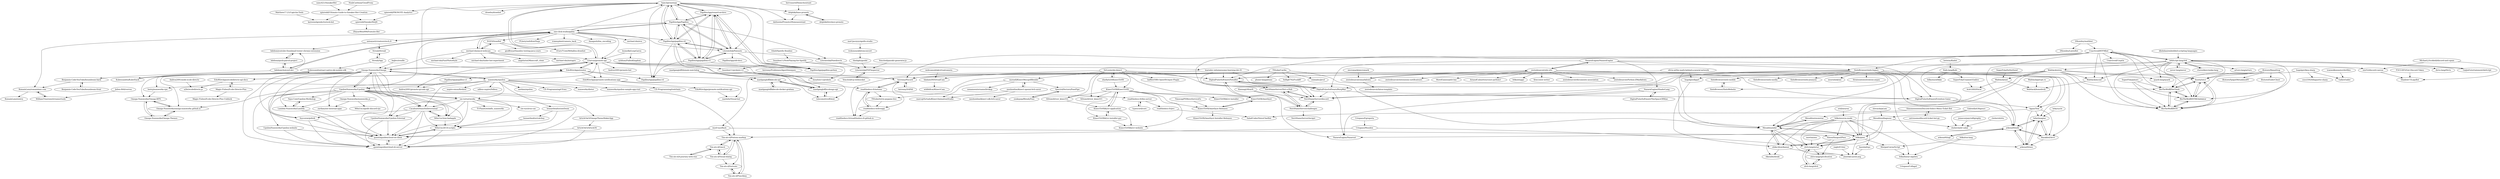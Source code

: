 digraph G {
"samc621/SneakerBot" -> "spieredd/Ultimate-Guide-to-Sneaker-Bot-Creation" ["e"=1]
"numworks/epsilon" -> "Omega-Numworks/Omega"
"numworks/epsilon" -> "UpsilonNumworks/Upsilon"
"numworks/epsilon" -> "CE-Programming/CEmu" ["e"=1]
"numworks/epsilon" -> "numworks/dieter"
"numworks/epsilon" -> "numworks/epsilon-sample-app-rust"
"numworks/epsilon" -> "boricj/numworks-rpn"
"numworks/epsilon" -> "CE-Programming/toolchain" ["e"=1]
"numworks/epsilon" -> "nw-rs/rustworks"
"numworks/epsilon" -> "nspire-emus/firebird" ["e"=1]
"numworks/epsilon" -> "ndless-nspire/Ndless" ["e"=1]
"numworks/epsilon" -> "CacahueteSansSel/leterminal"
"numworks/epsilon" -> "Litarvan/pronote-api"
"numworks/epsilon" -> "zardam/epsilon"
"numworks/epsilon" -> "Omega-Numworks/omega-numworks.github.io"
"numworks/epsilon" -> "lennardwalter/nwDoom"
"GaijinEntertainment/daScript" -> "ArkScript-lang/Ark" ["e"=1]
"zestedesavoir/zds-site" -> "firm1/zest-writer"
"zestedesavoir/zds-site" -> "zestedesavoir/zmarkdown"
"zestedesavoir/zds-site" -> "NazaraEngine/NazaraEngine" ["e"=1]
"zestedesavoir/zds-site" -> "zestedesavoir/documents-association"
"zestedesavoir/zds-site" -> "zestedesavoir/Python-ZMarkdown"
"zestedesavoir/zds-site" -> "zestedesavoir/extensions-notificateurs"
"zestedesavoir/zds-site" -> "MorelGames/pitit-bac"
"zestedesavoir/zds-site" -> "ArnaudCalmettes/cours-python3"
"zestedesavoir/zds-site" -> "DigitalPulseSoftware/Erewhon-Game"
"zestedesavoir/zds-site" -> "felko/sluggo"
"zestedesavoir/zds-site" -> "Apjue/Teal"
"moraell/KinectMocap4Blender" -> "marcojrfurtado/KinectAnimationStudio"
"moraell/KinectMocap4Blender" -> "meshonline/kinect-openni-bvh-saver"
"moraell/KinectMocap4Blender" -> "nonameentername/brokap"
"moraell/KinectMocap4Blender" -> "SpectralVectors/PosePipe"
"micromark/micromark" -> "zestedesavoir/zmarkdown" ["e"=1]
"busybox11/NowPlaying-for-Spotify" -> "busybox11/probote-v2"
"busybox11/NowPlaying-for-Spotify" -> "busybox11/probote"
"busybox11/NowPlaying-for-Spotify" -> "xixi52/discord-canvas"
"Unactived/RTFMbot" -> "Unactived/Cryptix"
"Unactived/RTFMbot" -> "DigitalPulseSoftware/NotaBot"
"Unactived/RTFMbot" -> "4surix/txtcr"
"Unactived/RTFMbot" -> "Wafelack/mconf"
"Unactived/RTFMbot" -> "arkena00/ndb"
"Unactived/RTFMbot" -> "SieloBrowser/sielo-legacy"
"Unactived/RTFMbot" -> "BioTheWolff/NetTools"
"Unactived/RTFMbot" -> "Astremy/Piscord"
"Unactived/RTFMbot" -> "BioTheWolff/RTH"
"Unactived/RTFMbot" -> "NotANameServer/Not-a-Hub"
"Unactived/RTFMbot" -> "ArkScript-lang/Ark"
"Unactived/RTFMbot" -> "BioTheWolff/HTMLValidator"
"learndev-info/awesome-learning-dev-fr" -> "NotANameServer/discord"
"learndev-info/awesome-learning-dev-fr" -> "DigitalPulseSoftware/NotaBot"
"learndev-info/awesome-learning-dev-fr" -> "Mesabloo/nihil"
"learndev-info/awesome-learning-dev-fr" -> "readthedocs-fr/readthedocs-fr.github.io"
"learndev-info/awesome-learning-dev-fr" -> "Astremy/Piscord"
"mat1jaczyyy/apollo-studio" -> "trobonox/abletonconvert" ["e"=1]
"Litarvan/pronote-api" -> "EduWireApps/ynotes"
"Litarvan/pronote-api" -> "bain3/pronotepy"
"Litarvan/pronote-api" -> "busybox11/probote-v2"
"Litarvan/pronote-api" -> "Androz2091/pronote-bot"
"Litarvan/pronote-api" -> "Omega-Numworks/Omega"
"Litarvan/pronote-api" -> "readthedocs-fr/notions"
"Litarvan/pronote-api" -> "Astremy/Piscord"
"Litarvan/pronote-api" -> "learndev-info/awesome-learning-dev-fr"
"Litarvan/pronote-api" -> "EduWireApps/pronote-notifications-app"
"Litarvan/pronote-api" -> "Androz2091/pronote-qrcode-api"
"never-lang/never" -> "ArkScript-lang/Ark" ["e"=1]
"Kafe-lang/Kafe" -> "SuperFola/Unamed-Endive"
"Kafe-lang/Kafe" -> "felko/snowflake"
"ArkScript-lang/Ark" -> "vtereshkov/umka-lang" ["e"=1]
"ArkScript-lang/Ark" -> "never-lang/never" ["e"=1]
"ArkScript-lang/Ark" -> "Wafelack/orion"
"ArkScript-lang/Ark" -> "felko/pion"
"ArkScript-lang/Ark" -> "BioTheWolff/NetTools"
"ArkScript-lang/Ark" -> "BioTheWolff/RTH"
"ArkScript-lang/Ark" -> "BioTheWolff/HTMLValidator"
"ArkScript-lang/Ark" -> "4surix/txtcr"
"ArkScript-lang/Ark" -> "Unactived/RTFMbot"
"ArkScript-lang/Ark" -> "Mesabloo/nihil"
"ArkScript-lang/Ark" -> "GaijinEntertainment/daScript" ["e"=1]
"ArkScript-lang/Ark" -> "Wafelack/mconf"
"ArkScript-lang/Ark" -> "arturo-lang/arturo" ["e"=1]
"ArkScript-lang/Ark" -> "quark-lang/quark"
"ArkScript-lang/Ark" -> "dictu-lang/Dictu" ["e"=1]
"DigitalPulseSoftware/BurgWar" -> "DigitalPulseSoftware/NotaBot"
"DigitalPulseSoftware/BurgWar" -> "NotANameServer/discord"
"DigitalPulseSoftware/BurgWar" -> "NazaraEngine/Nazarust"
"DigitalPulseSoftware/BurgWar" -> "DigitalPulseSoftware/Erewhon-Game"
"sharkyh20/KinectToVR" -> "KinectToVR/KinectToVR" ["e"=1]
"sharkyh20/KinectToVR" -> "SirLynix/obs-kinect" ["e"=1]
"felko/pion" -> "Mesabloo/nihil"
"felko/pion" -> "zilch-lang/nstar"
"felko/pion" -> "shika-blyat/kamai"
"felko/pion" -> "Jomtek/LazenLang"
"felko/pion" -> "MorganCaron/Script"
"DigitalPulseSoftware/Erewhon-Game" -> "arkena00/ndb"
"DigitalPulseSoftware/Erewhon-Game" -> "Apjue/Teal"
"Mesabloo/snowstar" -> "Mesabloo/nihil"
"Mesabloo/nihil" -> "felko/pion"
"Mesabloo/nihil" -> "shika-blyat/kamai"
"Mesabloo/nihil" -> "zilch-lang/nstar"
"Mesabloo/nihil" -> "Mesabloo/snowstar"
"Mesabloo/nihil" -> "Jomtek/LazenLang"
"arkena00/ngl" -> "arkena00/ndb"
"BioTheWolff/NetTools" -> "BioTheWolff/RTH"
"BioTheWolff/NetTools" -> "BioTheWolff/HTMLValidator"
"BioTheWolff/NetTools" -> "4surix/txtcr"
"FOCI-DEV/Get-Discord-Token" -> "Shadowv7/LogsBot"
"DigitalPulseSoftware/NotaBot" -> "NotANameServer/challenges"
"DigitalPulseSoftware/NotaBot" -> "DigitalPulseSoftware/BurgWar"
"DigitalPulseSoftware/NotaBot" -> "NotANameServer/Not-a-Hub"
"DigitalPulseSoftware/NotaBot" -> "NotANameServer/discord"
"boricj/numworks-rpn" -> "Omega-Numworks/Omega-RPN"
"eagle453/mi" -> "Jomtek/LazenLang"
"SieloBrowser/sielo-mobile" -> "SieloBrowser/SieloWebsite"
"SieloBrowser/SieloWebsite" -> "SieloBrowser/sielo-mobile"
"icanwalkonwater/dotfiles" -> "Gallyt/Gallyt"
"Uriopass/Egregoria" -> "Uriopass/Musidex" ["e"=1]
"srid/neuron" -> "felko/neuron-mode" ["e"=1]
"SirLynix/obs-kinect" -> "KinectToVR/KinectToVR"
"SirLynix/obs-kinect" -> "DigitalPulseSoftware/BurgWar"
"SirLynix/obs-kinect" -> "sharkyh20/KinectToVR" ["e"=1]
"SirLynix/obs-kinect" -> "moraell/KinectMocap4Blender"
"SirLynix/obs-kinect" -> "SDraw/driver_kinectV2"
"SirLynix/obs-kinect" -> "baffler/OBS-OpenVR-Input-Plugin" ["e"=1]
"SirLynix/obs-kinect" -> "falahati/NiVirtualCam"
"SirLynix/obs-kinect" -> "SDraw/driver_kinectV1"
"SirLynix/obs-kinect" -> "DigitalPulseSoftware/NotaBot"
"SirLynix/obs-kinect" -> "KinectToVR/Amethyst"
"leomelki/LoupGarou" -> "Litarvan/pronote-api"
"leomelki/LoupGarou" -> "syldium/FallenKingdom"
"webcamoid/akvirtualcamera" -> "falahati/NiVirtualCam" ["e"=1]
"vtereshkov/umka-lang" -> "ArkScript-lang/Ark" ["e"=1]
"bain3/pronotepy" -> "PapillonApp/renard-archive"
"bain3/pronotepy" -> "PapillonApp/papillon-v6"
"bain3/pronotepy" -> "LiterateInk/Pawnote"
"bain3/pronotepy" -> "PapillonApp/papillon-python"
"bain3/pronotepy" -> "Litarvan/pronote-api"
"bain3/pronotepy" -> "PapillonApp/papillon-v5"
"bain3/pronotepy" -> "dathosim/Pronote2Homeassistant"
"bain3/pronotepy" -> "PapillonApp/Papillon"
"bain3/pronotepy" -> "PapillonApp/papillon-v4"
"bain3/pronotepy" -> "delphiki/hass-pronote"
"bain3/pronotepy" -> "drawbu/drawbot"
"bain3/pronotepy" -> "spieredd/PRONOTE-Analytics"
"bain3/pronotepy" -> "EduWireApps/ynotes"
"Mesabloo/diagnose" -> "zilch-lang/nstar"
"Mesabloo/diagnose" -> "chshersh/dr-cabal"
"Mesabloo/diagnose" -> "Mesabloo/nihil"
"Mesabloo/diagnose" -> "felko/pion"
"EduWireApps/ynotes" -> "EduWireApps/pronote-notifications-app"
"EduWireApps/ynotes" -> "PapillonApp/papillon-v3"
"EduWireApps/ynotes" -> "maelgangloff/kdecole-api"
"EduWireApps/ynotes" -> "EduWireApps/ecoledirecte-api-docs"
"EduWireApps/ynotes" -> "Litarvan/pronote-api"
"EduWireApps/ynotes" -> "PapillonApp/papillon-v4"
"NoahCardoza/CloudProxy" -> "spieredd/Ultimate-Guide-to-Sneaker-Bot-Creation" ["e"=1]
"felko/ton-lang" -> "felko/linear-algebra"
"felko/ton-lang" -> "MorganCaron/Script"
"KinectToVR/KinectToVR" -> "KinectToVR/k2vr-application"
"KinectToVR/KinectToVR" -> "KinectToVR/k2vr-installer-gui"
"KinectToVR/KinectToVR" -> "SDraw/driver_kinectV2"
"KinectToVR/KinectToVR" -> "KinectToVR/Amethyst-Releases"
"KinectToVR/KinectToVR" -> "KinectToVR/Amethyst"
"KinectToVR/KinectToVR" -> "KinectToVR/k2vr-installer"
"KinectToVR/KinectToVR" -> "SDraw/driver_kinectV1"
"KinectToVR/KinectToVR" -> "KinectToVR/k2vr-website"
"readthedocs-fr/notions" -> "readthedocs-fr/liveapp"
"readthedocs-fr/notions" -> "readthedocs-fr/readthedocs-fr.github.io"
"readthedocs-fr/notions" -> "Astremy/Piscord"
"readthedocs-fr/notions" -> "TNtube/tetris-pygame-live"
"readthedocs-fr/notions" -> "readthedocs-fr/bin-server"
"felko/neuron-mode" -> "felko/pion"
"felko/neuron-mode" -> "zilch-lang/nstar"
"felko/neuron-mode" -> "Mesabloo/nihil"
"felko/neuron-mode" -> "shika-blyat/kamai"
"felko/neuron-mode" -> "Alkouille/douki"
"felko/neuron-mode" -> "SimonHauguel/Paso"
"felko/neuron-mode" -> "felko/linear-algebra"
"felko/neuron-mode" -> "kaoulad/spc"
"olivia-ai/the-math-behind-a-neural-network" -> "hugolgst/digart"
"olivia-ai/the-math-behind-a-neural-network" -> "Astremy/Piscord"
"olivia-ai/the-math-behind-a-neural-network" -> "Mesabloo/nihil"
"Androz2091/node-ecole-directe" -> "a2br/ecoledirecte.js"
"SDraw/driver_kinectV2" -> "KinectToVR/k2vr-application"
"Omega-Numworks/Omega" -> "UpsilonNumworks/Upsilon"
"Omega-Numworks/Omega" -> "nw-rs/rustworks"
"Omega-Numworks/Omega" -> "numworks/epsilon"
"Omega-Numworks/Omega" -> "CacahueteSansSel/leterminal"
"Omega-Numworks/Omega" -> "Omega-Numworks/omega-numworks.github.io"
"Omega-Numworks/Omega" -> "quentinguidee/cloud-sh-client"
"Omega-Numworks/Omega" -> "boricj/numworks-rpn"
"Omega-Numworks/Omega" -> "zardam/nw-external-apps"
"Omega-Numworks/Omega" -> "quentinguidee/cloud-sh-server"
"Omega-Numworks/Omega" -> "Omega-Numworks/Omega-RPN"
"Omega-Numworks/Omega" -> "Lambda-Numworks/Lambda"
"Omega-Numworks/Omega" -> "M4xi1m3/E16-scripts"
"Omega-Numworks/Omega" -> "Litarvan/pronote-api"
"Omega-Numworks/Omega" -> "M4xi1m3/nw-badapple"
"Omega-Numworks/Omega" -> "Syycorax/gofork"
"Omega-Numworks/omega-numworks.github.io" -> "Omega-Numworks/Omega-RPN"
"Omega-Numworks/omega-numworks.github.io" -> "Omega-Numworks/Omega-Themes"
"Omega-Numworks/Omega-Themes" -> "Omega-Numworks/Omega-RPN"
"Omega-Numworks/Omega-Themes" -> "Omega-Numworks/omega-numworks.github.io"
"4surix/txtcr" -> "BioTheWolff/NetTools"
"4surix/txtcr" -> "BioTheWolff/RTH"
"4surix/txtcr" -> "BioTheWolff/HTMLValidator"
"BioTheWolff/RTH" -> "BioTheWolff/NetTools"
"BioTheWolff/RTH" -> "BioTheWolff/HTMLValidator"
"BioTheWolff/RTH" -> "4surix/txtcr"
"BioTheWolff/HTMLValidator" -> "BioTheWolff/NetTools"
"BioTheWolff/HTMLValidator" -> "BioTheWolff/RTH"
"BioTheWolff/HTMLValidator" -> "4surix/txtcr"
"lennardwalter/nwDoom" -> "lennardwalter/calcboy"
"lennardwalter/nwDoom" -> "M4xi1m3/E16-scripts"
"MorganCaron/Script" -> "felko/linear-algebra"
"felko/linear-algebra" -> "Uriopass/Collagol"
"hrkz/cycle" -> "hrkz/imagine"
"Wafelack/mconf" -> "Wafelack/homebruh"
"Omega-Numworks/numworks.js" -> "zardam/nw-external-apps"
"Omega-Numworks/numworks.js" -> "M4xi1m3/gedit-discord-rpc"
"hugolgst/digart" -> "shika-blyat/kamai"
"xixi52/discord-canvas" -> "Shadowv7/LogsBot"
"busybox11/probote-v2" -> "busybox11/probote"
"EduWireApps/pronote-notifications-app" -> "EduWireApps/pronote-notifications-api"
"EduWireApps/pronote-notifications-app" -> "matdefy/Visual-bot"
"Omega-Numworks/Omega-RPN" -> "Omega-Numworks/Omega-Themes"
"Omega-Numworks/Omega-RPN" -> "Omega-Numworks/omega-numworks.github.io"
"zilch-lang/nstar" -> "zilch-lang/specification"
"zilch-lang/nstar" -> "zilch-lang/zilch"
"shika-blyat/kamai" -> "Mesabloo/nihil"
"shika-blyat/kamai" -> "Jomtek/LazenLang"
"shika-blyat/kamai" -> "Alkouille/douki"
"shika-blyat/kamai" -> "felko/pion"
"Astremy/Piscord" -> "Astremy/SAPAS"
"Astremy/Piscord" -> "readthedocs-fr/notions"
"Astremy/Piscord" -> "readthedocs-fr/liveapp"
"hugolgst/ikea-sharp" -> "coco33920/baguette-sharp"
"hugolgst/ikea-sharp" -> "Gallyt/Gallyt"
"hugolgst/ikea-sharp" -> "hugolgst/digart"
"Iltotore/ManaDrop" -> "BioTheWolff/RTH"
"Iltotore/ManaDrop" -> "BioTheWolff/HTMLValidator"
"Iltotore/ManaDrop" -> "Iltotore/SpigotMetadataAPI"
"Iltotore/ManaDrop" -> "BioTheWolff/NetTools"
"Iltotore/ManaDrop" -> "4surix/txtcr"
"Iltotore/ManaDrop" -> "Iltotore/EnderChest"
"mortim/noc" -> "zilch-lang/nstar"
"KinectToVR/k2vr-installer-gui" -> "KinectToVR/k2vr-application"
"KinectToVR/k2vr-installer-gui" -> "KinectToVR/k2vr-website"
"KinectToVR/k2vr-application" -> "KinectToVR/k2vr-installer-gui"
"KinectToVR/k2vr-application" -> "KinectToVR/k2vr-website"
"KinectToVR/k2vr-application" -> "KinectToVR/KinectToVR"
"Astremy/SAPAS" -> "Astremy/Piscord"
"kaoulad/spc" -> "Jomtek/LazenLang"
"lennardwalter/calcboy" -> "M4xi1m3/E16-scripts"
"TNtube/tetris-pygame-live" -> "readthedocs-fr/liveapp"
"zilch-lang/specification" -> "zilch-lang/zilch"
"readthedocs-fr/liveapp" -> "readthedocs-fr/readthedocs-fr.github.io"
"readthedocs-fr/liveapp" -> "readthedocs-fr/notions"
"TNtube/Cardia" -> "Sellig6792/FuckBF"
"TNtube/Cardia" -> "enimaloc/jircd"
"TNtube/Cardia" -> "Astremy/Piscord"
"TNtube/Cardia" -> "TNtube/tetris-pygame-live"
"TNtube/Cardia" -> "Mesabloo/nihil"
"TNtube/Cardia" -> "plume-lang/plume"
"IV2FI/DrawBot" -> "1Euro7Cent/Mrballou-drawbot"
"IV2FI/DrawBot" -> "geoffreyarthaud/oc-testing-java-cours" ["e"=1]
"IV2FI/DrawBot" -> "michael-dm/ascii-webcam"
"anisayari/createurstech.fr" -> "bdebon/youtube-thumbnail-tester-chrome-extension"
"anisayari/createurstech.fr" -> "Streali/Streali"
"Gabriella439/grace" -> "Mesabloo/diagnose" ["e"=1]
"Gabriella439/grace" -> "chshersh/dr-cabal" ["e"=1]
"tthn0/Spotify-Readme" -> "busybox11/NowPlaying-for-Spotify" ["e"=1]
"Matthew17-21/Captcha-Tools" -> "kareemelgendy/restock-bot"
"nw-rs/rustworks" -> "quentinguidee/cloud-sh-client"
"nw-rs/rustworks" -> "CacahueteSansSel/leterminal"
"nw-rs/rustworks" -> "M4xi1m3/E16-scripts"
"nw-rs/rustworks" -> "quentinguidee/cloud-sh-server"
"nw-rs/rustworks" -> "nw-rs/citrus-cas"
"nw-rs/rustworks" -> "UpsilonNumworks/Upsilon-External"
"nw-rs/rustworks" -> "TI-Planet/webdfu_numworks"
"nw-rs/rustworks" -> "M4xi1m3/nw-badapple"
"readthedocs-fr/pvc" -> "SaladCoder/VoiceChatBot"
"spieredd/PRONOTE-Analytics" -> "spieredd/SneakerBotJS"
"bdebon/quick-parcel-project" -> "bdebon/youtube-thumbnail-tester-chrome-extension"
"bdebon/quick-parcel-project" -> "bdebon/choiceof.dev"
"bdebon/youtube-thumbnail-tester-chrome-extension" -> "bdebon/quick-parcel-project"
"zonkypop/BlendyPose" -> "SpectralVectors/PosePipe"
"michael-dm/ascii-webcam" -> "michael-dm/tinder-bot-experiment"
"michael-dm/ascii-webcam" -> "Litarvan/pronote-api"
"michael-dm/ascii-webcam" -> "angeluriot/Minecraft_clone" ["e"=1]
"michael-dm/ascii-webcam" -> "michael-dm/instapro"
"michael-dm/ascii-webcam" -> "michael-dm/FastPhotoStyle"
"michael-dm/ascii-webcam" -> "IV2FI/DrawBot"
"michael-dm/ascii-webcam" -> "one-click-studio/gabin"
"michael-dm/ascii-webcam" -> "Omega-Numworks/Omega"
"Wafelack/orion" -> "quark-lang/quark"
"Wafelack/orion" -> "Wafelack/nixt"
"Wafelack/orion" -> "Wafelack/mconf"
"Wafelack/orion" -> "NotANameServer/discord"
"Wafelack/orion" -> "felko/pion"
"Wafelack/orion" -> "wyx0-xyz/flush"
"Wafelack/orion" -> "Mesabloo/nihil"
"Wafelack/orion" -> "BioTheWolff/NetTools"
"Wafelack/orion" -> "BioTheWolff/RTH"
"Wafelack/orion" -> "4surix/txtcr"
"Wafelack/orion" -> "DigitalPulseSoftware/NotaBot"
"Tim-ats-d/A-journey-with-rms" -> "Tim-ats-d/Gascii"
"Tim-ats-d/Gascii" -> "Tim-ats-d/Visual-dialog"
"Tim-ats-d/Gascii" -> "Tim-ats-d/A-journey-with-rms"
"Tim-ats-d/Gascii" -> "Tim-ats-d/Postem-markup"
"ArtichOwO/ArtichOS" -> "quentinguidee/cloud-sh-server"
"ArtichOwO/ArtichOS" -> "quentinguidee/cloud-sh-client"
"SuperFola/DoNotSend" -> "Wafelack/nixt"
"Uriopass/Musidex" -> "zilch-lang/nstar"
"Uriopass/Musidex" -> "Tim-ats-d/Postem-markup"
"NotANameServer/discord" -> "NotANameServer/Not-a-Hub"
"NotANameServer/discord" -> "NotANameServer/challenges"
"spieredd/Ultimate-Guide-to-Sneaker-Bot-Creation" -> "kareemelgendy/restock-bot"
"spieredd/Ultimate-Guide-to-Sneaker-Bot-Creation" -> "spieredd/SneakerBotJS"
"NotANameServer/challenges" -> "NotANameServer/Not-a-Hub"
"NotANameServer/challenges" -> "NotANameServer/discord"
"NotANameServer/challenges" -> "DigitalPulseSoftware/NotaBot"
"NotANameServer/challenges" -> "NotANameServer/incipyt"
"Wafelack/nixt" -> "Acid-ZdS/HAcid"
"Wafelack/nixt" -> "Wafelack/homebruh"
"SuperFola/pataro" -> "BioTheWolff/HTMLValidator"
"SuperFola/pataro" -> "BioTheWolff/NetTools"
"SuperFola/pataro" -> "BioTheWolff/RTH"
"Astremy/ProblemesAlgorithmiques" -> "Astremy/Piscord"
"Tim-ats-d/Visual-dialog" -> "Tim-ats-d/Gascii"
"Tim-ats-d/Visual-dialog" -> "Tim-ats-d/Postem-markup"
"Tim-ats-d/Visual-dialog" -> "Tim-ats-d/Suricate"
"Kannagi/AltairX" -> "NazaraEngine/Nazarust"
"Kannagi/AltairX" -> "NotANameServer/discord"
"wyx0-xyz/flush" -> "Tim-ats-d/Postem-markup"
"wyx0-xyz/flush" -> "SimonHauguel/Paso"
"wyx0-xyz/flush" -> "quentinguidee/cloud-sh-server"
"wyx0-xyz/flush" -> "quentinguidee/cloud-sh-client"
"ArtichOwO/OmegaThemeMakerApp" -> "ArtichOwO/ArtichOS"
"M4xi1m3/nw-badapple" -> "CacahueteSansSel/leterminal"
"M4xi1m3/nw-badapple" -> "M4xi1m3/E16-scripts"
"spieredd/SneakerBotJS" -> "ZhiyaoWen999/Footsite-Bot"
"trobonox/abletonconvert" -> "thislight/gsolid"
"maelgangloff/kdecole-api" -> "maelgangloff/kdecole-docker-grafana"
"maelgangloff/kdecole-api" -> "maelgangloff/scolengo-api"
"maelgangloff/kdecole-api" -> "lolocomotive/Klient"
"readthedocs-fr/bin-server" -> "typescord/core"
"readthedocs-fr/bin-server" -> "readthedocs-fr/pvc"
"NotANameServer/Not-a-Hub" -> "NotANameServer/challenges"
"NotANameServer/Not-a-Hub" -> "NotANameServer/discord"
"EduWireApps/pronote-notifications-api" -> "matdefy/Visual-bot"
"CacahueteSansSel/leterminal" -> "M4xi1m3/E16-scripts"
"CacahueteSansSel/leterminal" -> "quentinguidee/cloud-sh-client"
"CacahueteSansSel/leterminal" -> "M4xi1m3/nw-badapple"
"CacahueteSansSel/leterminal" -> "quentinguidee/cloud-sh-server"
"CacahueteSansSel/leterminal" -> "UpsilonNumworks/Upsilon-External"
"CacahueteSansSel/leterminal" -> "Syycorax/gofork"
"UpsilonNumworks/Upsilon-External" -> "quentinguidee/cloud-sh-server"
"UpsilonNumworks/Upsilon-External" -> "quentinguidee/cloud-sh-client"
"Wafelack/getopt.rs" -> "Wafelack/homebruh"
"typescord/core" -> "readthedocs-fr/bin-server"
"zilch-lang/zilch" -> "zilch-lang/specification"
"zilch-lang/zilch" -> "zilch-lang/nstar"
"SimonHauguel/Paso" -> "zilch-lang/specification"
"SimonHauguel/Paso" -> "zilch-lang/nstar"
"Tim-ats-d/Suricate" -> "Tim-ats-d/Punchboy"
"M4xi1m3/E16-scripts" -> "quentinguidee/cloud-sh-client"
"M4xi1m3/E16-scripts" -> "quentinguidee/cloud-sh-server"
"maelgangloff/kdecole-docker-grafana" -> "maelgangloff/kdecole-api"
"herveaurel/HomeAssistant" -> "delphiki/hass-pronote" ["e"=1]
"NazaraEngine/NazaraEngine" -> "DigitalPulseSoftware/BurgWar" ["e"=1]
"NazaraEngine/NazaraEngine" -> "SieloBrowser/sielo-legacy" ["e"=1]
"NazaraEngine/NazaraEngine" -> "NazaraEngine/ShaderLang" ["e"=1]
"NazaraEngine/NazaraEngine" -> "DigitalPulseSoftware/Erewhon-Game" ["e"=1]
"NazaraEngine/NazaraEngine" -> "zestedesavoir/zds-site" ["e"=1]
"bnjbvr/rouille" -> "Omega-Numworks/Omega" ["e"=1]
"chshersh/iris" -> "chshersh/dr-cabal" ["e"=1]
"jonascarpay/calligraphy" -> "chshersh/dr-cabal"
"EduWireApps/ecoledirecte-api-docs" -> "Magic-Fishes/Ecole-Directe-Plus"
"EduWireApps/ecoledirecte-api-docs" -> "a2br/ecoledirecte.js"
"EduWireApps/ecoledirecte-api-docs" -> "EduWireApps/ynotes"
"NazaraEngine/ShaderLang" -> "DigitalPulseSoftware/ThisSpaceOfMine"
"NazaraEngine/ShaderLang" -> "NotANameServer/discord"
"NazaraEngine/ShaderLang" -> "NazaraEngine/Nazarust"
"KinectToVR/Amethyst" -> "KinectToVR/Amethyst-Releases"
"SpectralVectors/PosePipe" -> "zonkypop/BlendyPose"
"Timocop/PSMoveServiceEx" -> "KinectToVR/Amethyst-Releases" ["e"=1]
"UpsilonNumworks/Upsilon" -> "Omega-Numworks/Omega"
"UpsilonNumworks/Upsilon" -> "nw-rs/rustworks"
"UpsilonNumworks/Upsilon" -> "UpsilonNumworks/Upsilon-External"
"UpsilonNumworks/Upsilon" -> "UpsilonNumworks/Upsilon-website"
"UpsilonNumworks/Upsilon" -> "M4xi1m3/nw-badapple"
"UpsilonNumworks/Upsilon" -> "Lambda-Numworks/Lambda"
"UpsilonNumworks/Upsilon" -> "Omega-Numworks/numworks.js"
"UpsilonNumworks/Upsilon" -> "CacahueteSansSel/leterminal"
"UpsilonNumworks/Upsilon" -> "quentinguidee/cloud-sh-client"
"UpsilonNumworks/Upsilon" -> "Syycorax/gofork"
"UpsilonNumworks/Upsilon" -> "Yaya-Cout/Upsilon-Workshop"
"UpsilonNumworks/Upsilon" -> "quentinguidee/cloud-sh-server"
"UpsilonNumworks/Upsilon" -> "ArtichOwO/OmegaThemeMakerApp"
"UpsilonNumworks/Upsilon" -> "Tim-ats-d/Postem-markup"
"KinectToVR/Amethyst-Releases" -> "KinectToVR/Amethyst"
"KinectToVR/Amethyst-Releases" -> "KinectToVR/Amethyst-Installer-Releases"
"Tim-ats-d/Postem-markup" -> "Tim-ats-d/Punchboy"
"Tim-ats-d/Postem-markup" -> "Tim-ats-d/Visual-dialog"
"Tim-ats-d/Postem-markup" -> "Tim-ats-d/Gascii"
"Tim-ats-d/Postem-markup" -> "Tim-ats-d/Suricate"
"Tim-ats-d/Punchboy" -> "Tim-ats-d/Suricate"
"Tim-ats-d/Punchboy" -> "Tim-ats-d/Postem-markup"
"lolocomotive/Klient" -> "maelgangloff/scolengo-api"
"Lambda-Numworks/Lambda" -> "quentinguidee/cloud-sh-server"
"Lambda-Numworks/Lambda" -> "quentinguidee/cloud-sh-client"
"Lambda-Numworks/Lambda" -> "Yaya-Cout/Upsilon-Workshop"
"Syycorax/gofork" -> "quentinguidee/cloud-sh-server"
"Syycorax/gofork" -> "quentinguidee/cloud-sh-client"
"UpsilonNumworks/Upsilon-website" -> "quentinguidee/cloud-sh-server"
"UpsilonNumworks/Upsilon-website" -> "quentinguidee/cloud-sh-client"
"quentinguidee/cloud-sh-client" -> "quentinguidee/cloud-sh-server"
"quentinguidee/cloud-sh-client" -> "M4xi1m3/E16-scripts"
"astrxnomo/discord-ticket-bot-py" -> "Simoneeeeeeee/Discord-Select-Menu-Ticket-Bot"
"Simoneeeeeeee/Discord-Select-Menu-Ticket-Bot" -> "astrxnomo/discord-ticket-bot-py"
"Simoneeeeeeee/Discord-Select-Menu-Ticket-Bot" -> "SaladCoder/VoiceChatBot"
"dbohdan/embedded-scripting-languages" -> "ArkScript-lang/Ark" ["e"=1]
"PapillonApp/papillon-python" -> "PapillonApp/renard-archive"
"bdebon/choiceof.dev" -> "bdebon/quick-parcel-project"
"bdebon/choiceof.dev" -> "bdebon/youtube-thumbnail-tester-chrome-extension"
"bdebon/choiceof.dev" -> "Benjamin-Code-YouTube/boumboum-back"
"bdebon/choiceof.dev" -> "one-click-studio/gabin"
"one-click-studio/gabin" -> "PapillonApp/Papillon"
"one-click-studio/gabin" -> "bdebon/choiceof.dev"
"one-click-studio/gabin" -> "RomainLanz/romainlanz.com"
"one-click-studio/gabin" -> "LiterateInk/Pawnote"
"one-click-studio/gabin" -> "bain3/pronotepy"
"one-click-studio/gabin" -> "IV2FI/DrawBot"
"one-click-studio/gabin" -> "michael-dm/eva"
"one-click-studio/gabin" -> "michael-dm/ascii-webcam"
"one-click-studio/gabin" -> "PLhery/unfollowNinja" ["e"=1]
"one-click-studio/gabin" -> "iciamyplant/camera_hack" ["e"=1]
"one-click-studio/gabin" -> "Litarvan/pronote-api"
"one-click-studio/gabin" -> "anisayari/createurstech.fr"
"one-click-studio/gabin" -> "Amagash/dna_encoding"
"one-click-studio/gabin" -> "PapillonApp/papillon-v6"
"Yaya-Cout/Upsilon-Workshop" -> "Lambda-Numworks/Lambda"
"Kubessandra/KubeStack" -> "Kubessandra/react-native-dji-mobile-sdk"
"Streali/App" -> "Streali/Streali"
"Streali/App" -> "Kubessandra/react-native-dji-mobile-sdk"
"Streali/Streali" -> "Streali/App"
"hrkz/imagine" -> "Razakhel/ArcV"
"hrkz/imagine" -> "arkena00/nex"
"hrkz/imagine" -> "arkena00/ndb"
"PapillonApp/papillon-v5" -> "PapillonApp/renard-archive"
"PapillonApp/papillon-v5" -> "PapillonApp/papillon-v6"
"PapillonApp/papillon-v5" -> "PapillonApp/papillon-python"
"PapillonApp/papillon-v5" -> "LiterateInk/Pawnote"
"PapillonApp/papillon-v5" -> "PapillonApp/papillon-v4"
"PapillonApp/papillon-v3" -> "Androz2091/pronote-qrcode-api"
"Kubessandra/react-native-dji-mobile-sdk" -> "Kubessandra/KubeStack"
"quentinguidee/cloud-sh-server" -> "quentinguidee/cloud-sh-client"
"meshonline/kinect-openni-bvh-saver" -> "meshonline/kinect-sdk-bvh-saver"
"meshonline/kinect-openni-bvh-saver" -> "moraell/KinectMocap4Blender"
"meshonline/kinect-openni-bvh-saver" -> "marcojrfurtado/KinectAnimationStudio"
"PapillonApp/papillon-v6" -> "PapillonApp/renard-archive"
"PapillonApp/papillon-v6" -> "LiterateInk/Pawnote"
"PapillonApp/papillon-v6" -> "PapillonApp/Papillon"
"PapillonApp/papillon-v6" -> "PapillonApp/papillon-v5"
"PapillonApp/papillon-v6" -> "PapillonApp/papillon-python"
"PapillonApp/papillon-v6" -> "maelgangloff/scolengo-api"
"PapillonApp/papillon-v6" -> "bain3/pronotepy"
"PapillonApp/papillon-v6" -> "PapillonApp/papillon-v4"
"Magic-Fishes/Ecole-Directe-Plus" -> "Magic-Fishes/Ecole-Directe-Plus-Unblock"
"Magic-Fishes/Ecole-Directe-Plus" -> "EduWireApps/ecoledirecte-api-docs"
"maelgangloff/scolengo-api" -> "lolocomotive/Klient"
"maelgangloff/scolengo-api" -> "maelgangloff/kdecole-api"
"Apjue/Teal" -> "hrkz/imagine"
"Apjue/Teal" -> "arkena00/nex"
"Apjue/Teal" -> "Razakhel/ArcV"
"Apjue/Teal" -> "Mesabloo/snowstar"
"PapillonApp/renard-archive" -> "PapillonApp/papillon-v6"
"PapillonApp/renard-archive" -> "PapillonApp/papillon-python"
"PapillonApp/renard-archive" -> "PapillonApp/papillon-v5"
"PapillonApp/renard-archive" -> "LiterateInk/Pawnote"
"PapillonApp/renard-archive" -> "PapillonApp/Papillon"
"PapillonApp/renard-archive" -> "bain3/pronotepy"
"SieloBrowser/sielo-legacy" -> "arkena00/ndb"
"SieloBrowser/sielo-legacy" -> "Razakhel/ArcV"
"SieloBrowser/sielo-legacy" -> "SieloBrowser/sielo-jennysis"
"SieloBrowser/sielo-legacy" -> "Apjue/Teal"
"SieloBrowser/sielo-legacy" -> "hrkz/imagine"
"SieloBrowser/sielo-legacy" -> "SieloBrowser/SieloWebsite"
"SieloBrowser/sielo-legacy" -> "arkena00/nex"
"SieloBrowser/sielo-legacy" -> "neuroshok/nxi"
"SieloBrowser/sielo-legacy" -> "SieloBrowser/sielo-mobile"
"SieloBrowser/sielo-legacy" -> "SieloBrowser/sielo-media"
"SieloBrowser/sielo-legacy" -> "Strateontext/strateon-argon"
"SieloBrowser/sielo-legacy" -> "DigitalPulseSoftware/Erewhon-Game"
"SieloBrowser/sielo-legacy" -> "DigitalPulseSoftware/BurgWar"
"SieloBrowser/sielo-legacy" -> "DigitalPulseSoftware/NotaBot"
"SieloBrowser/sielo-legacy" -> "NotANameServer/discord"
"delphiki/hass-pronote" -> "delphiki/lovelace-pronote"
"delphiki/hass-pronote" -> "dathosim/Pronote2Homeassistant"
"DigitalPulseSoftware/ThisSpaceOfMine" -> "NazaraEngine/ShaderLang"
"SuperFola/Unamed-Endive" -> "Acid-ZdS/HAcid"
"arkena00/nex" -> "arkena00/ndb"
"arkena00/nex" -> "hrkz/imagine"
"Vexcited/tcp-websocket" -> "LiterateInk/PDFInspector"
"thislight/gsolid" -> "LiterateInk/PDFInspector"
"RomainLanz/romainlanz.com" -> "WilliamTraoreee/streamertools"
"RomainLanz/romainlanz.com" -> "RomainLanz/sentry" ["e"=1]
"Benjamin-Code-YouTube/boumboum-back" -> "Benjamin-Code-YouTube/boumboum-front"
"Benjamin-Code-YouTube/boumboum-back" -> "RomainLanz/romainlanz.com"
"LiterateInk/Pawnote" -> "PapillonApp/papillon-v6"
"LiterateInk/Pawnote" -> "PapillonApp/renard-archive"
"LiterateInk/Pawnote" -> "PapillonApp/Papillon"
"LiterateInk/Pawnote" -> "PapillonApp/papillon-v5"
"LiterateInk/Pawnote" -> "PapillonApp/papillon-python"
"LiterateInk/Pawnote" -> "PapillonApp/old-docs"
"LiterateInk/Pawnote" -> "LiterateInk/Pawdirecte"
"Julien-R44/verrou" -> "WilliamTraoreee/streamertools" ["e"=1]
"Benjamin-Code-YouTube/boumboum-front" -> "Benjamin-Code-YouTube/boumboum-back"
"DXsmiley/mathbot" -> "DXsmiley/LatexBot"
"DXsmiley/mathbot" -> "Unactived/RTFMbot"
"LiterateInk/Pawdirecte" -> "LiterateInk/PDFInspector"
"delphiki/lovelace-pronote" -> "delphiki/hass-pronote"
"WilliamTraoreee/streamertools" -> "RomainLanz/romainlanz.com"
"maelgangloff/domain-watchdog" -> "maelgangloff/scolengo-api"
"maelgangloff/domain-watchdog" -> "lolocomotive/Klient"
"maelgangloff/domain-watchdog" -> "maelgangloff/kdecole-api"
"PapillonApp/Papillon" -> "PapillonApp/papillon-v6"
"PapillonApp/Papillon" -> "LiterateInk/Pawnote"
"PapillonApp/Papillon" -> "PapillonApp/renard-archive"
"PapillonApp/Papillon" -> "PapillonApp/papillon-v5"
"PapillonApp/Papillon" -> "bain3/pronotepy"
"PapillonApp/Papillon" -> "LiterateInk/Pawdirecte"
"PapillonApp/Papillon" -> "one-click-studio/gabin"
"PapillonApp/Papillon" -> "UpsilonNumworks/Upsilon"
"zestedesavoir/zmarkdown" -> "zestedesavoir/latex-template"
"zestedesavoir/zmarkdown" -> "zestedesavoir/zds-site"
"falahati/NiVirtualCam" -> "wildbillcat/KinectCam"
"loristns/Kadot" -> "Kafe-lang/Kafe"
"Razakhel/ArcV" -> "hrkz/imagine"
"Razakhel/ArcV" -> "arkena00/nex"
"Razakhel/ArcV" -> "arkena00/ndb"
"arkena00/ndb" -> "arkena00/nex"
"arkena00/ndb" -> "hrkz/imagine"
"arkena00/ndb" -> "arkena00/ngl"
"arkena00/ndb" -> "Razakhel/ArcV"
"arkena00/ndb" -> "NazaraEngine/Nazarust"
"Vexcited/passkit-generator.js" -> "LiterateInk/PDFInspector"
"slovnicki/pLam" -> "Mesabloo/diagnose" ["e"=1]
"Michael-J-Scofield/discord-anti-spam" -> "xixi52/discord-canvas" ["e"=1]
"Michael-J-Scofield/discord-anti-spam" -> "Shadowv7/LogsBot" ["e"=1]
"LiterateInk/PDFInspector" -> "Vexcited/tcp-websocket"
"samc621/SneakerBot" ["l"="48.203,21.178", "c"=583]
"spieredd/Ultimate-Guide-to-Sneaker-Bot-Creation" ["l"="-23.433,-23.766"]
"numworks/epsilon" ["l"="-23.194,-23.94"]
"Omega-Numworks/Omega" ["l"="-23.232,-23.94"]
"UpsilonNumworks/Upsilon" ["l"="-23.25,-23.954"]
"CE-Programming/CEmu" ["l"="-12.124,-6.968", "c"=86]
"numworks/dieter" ["l"="-23.146,-23.964"]
"numworks/epsilon-sample-app-rust" ["l"="-23.148,-23.942"]
"boricj/numworks-rpn" ["l"="-23.206,-23.959"]
"CE-Programming/toolchain" ["l"="-12.084,-6.988", "c"=86]
"nw-rs/rustworks" ["l"="-23.221,-23.972"]
"nspire-emus/firebird" ["l"="-12.478,-6.899", "c"=86]
"ndless-nspire/Ndless" ["l"="-12.237,-6.951", "c"=86]
"CacahueteSansSel/leterminal" ["l"="-23.233,-23.961"]
"Litarvan/pronote-api" ["l"="-23.28,-23.904"]
"zardam/epsilon" ["l"="-23.161,-23.928"]
"Omega-Numworks/omega-numworks.github.io" ["l"="-23.185,-23.961"]
"lennardwalter/nwDoom" ["l"="-23.202,-23.977"]
"GaijinEntertainment/daScript" ["l"="-22.526,-21.907", "c"=474]
"ArkScript-lang/Ark" ["l"="-23.409,-24.076"]
"zestedesavoir/zds-site" ["l"="-23.55,-24.166"]
"firm1/zest-writer" ["l"="-23.544,-24.2"]
"zestedesavoir/zmarkdown" ["l"="-23.575,-24.199"]
"NazaraEngine/NazaraEngine" ["l"="-23.08,-27.388", "c"=26]
"zestedesavoir/documents-association" ["l"="-23.527,-24.175"]
"zestedesavoir/Python-ZMarkdown" ["l"="-23.554,-24.187"]
"zestedesavoir/extensions-notificateurs" ["l"="-23.578,-24.166"]
"MorelGames/pitit-bac" ["l"="-23.571,-24.177"]
"ArnaudCalmettes/cours-python3" ["l"="-23.571,-24.153"]
"DigitalPulseSoftware/Erewhon-Game" ["l"="-23.527,-24.109"]
"felko/sluggo" ["l"="-23.534,-24.187"]
"Apjue/Teal" ["l"="-23.498,-24.121"]
"moraell/KinectMocap4Blender" ["l"="-23.711,-24.064"]
"marcojrfurtado/KinectAnimationStudio" ["l"="-23.738,-24.042"]
"meshonline/kinect-openni-bvh-saver" ["l"="-23.747,-24.063"]
"nonameentername/brokap" ["l"="-23.714,-24.043"]
"SpectralVectors/PosePipe" ["l"="-23.744,-24.098"]
"micromark/micromark" ["l"="-3.95,-30.4", "c"=4]
"busybox11/NowPlaying-for-Spotify" ["l"="-23.369,-23.791"]
"busybox11/probote-v2" ["l"="-23.338,-23.836"]
"busybox11/probote" ["l"="-23.361,-23.815"]
"xixi52/discord-canvas" ["l"="-23.389,-23.748"]
"Unactived/RTFMbot" ["l"="-23.45,-24.069"]
"Unactived/Cryptix" ["l"="-23.473,-24.075"]
"DigitalPulseSoftware/NotaBot" ["l"="-23.489,-24.049"]
"4surix/txtcr" ["l"="-23.425,-24.082"]
"Wafelack/mconf" ["l"="-23.436,-24.045"]
"arkena00/ndb" ["l"="-23.496,-24.09"]
"SieloBrowser/sielo-legacy" ["l"="-23.511,-24.081"]
"BioTheWolff/NetTools" ["l"="-23.432,-24.075"]
"Astremy/Piscord" ["l"="-23.358,-24.001"]
"BioTheWolff/RTH" ["l"="-23.436,-24.08"]
"NotANameServer/Not-a-Hub" ["l"="-23.472,-24.051"]
"BioTheWolff/HTMLValidator" ["l"="-23.433,-24.089"]
"learndev-info/awesome-learning-dev-fr" ["l"="-23.392,-24.007"]
"NotANameServer/discord" ["l"="-23.473,-24.038"]
"Mesabloo/nihil" ["l"="-23.372,-24.081"]
"readthedocs-fr/readthedocs-fr.github.io" ["l"="-23.36,-23.986"]
"mat1jaczyyy/apollo-studio" ["l"="36.093,5.927", "c"=683]
"trobonox/abletonconvert" ["l"="-23.1,-23.9"]
"EduWireApps/ynotes" ["l"="-23.228,-23.874"]
"bain3/pronotepy" ["l"="-23.28,-23.847"]
"Androz2091/pronote-bot" ["l"="-23.306,-23.914"]
"readthedocs-fr/notions" ["l"="-23.326,-23.981"]
"EduWireApps/pronote-notifications-app" ["l"="-23.243,-23.897"]
"Androz2091/pronote-qrcode-api" ["l"="-23.273,-23.885"]
"never-lang/never" ["l"="-22.554,-21.851", "c"=474]
"Kafe-lang/Kafe" ["l"="-23.538,-23.91"]
"SuperFola/Unamed-Endive" ["l"="-23.513,-23.935"]
"felko/snowflake" ["l"="-23.558,-23.911"]
"vtereshkov/umka-lang" ["l"="-22.533,-21.835", "c"=474]
"Wafelack/orion" ["l"="-23.413,-24.049"]
"felko/pion" ["l"="-23.361,-24.094"]
"arturo-lang/arturo" ["l"="-22.428,-21.765", "c"=474]
"quark-lang/quark" ["l"="-23.392,-24.051"]
"dictu-lang/Dictu" ["l"="-22.622,-21.815", "c"=474]
"DigitalPulseSoftware/BurgWar" ["l"="-23.525,-24.058"]
"NazaraEngine/Nazarust" ["l"="-23.508,-24.051"]
"sharkyh20/KinectToVR" ["l"="-32.613,-34.694", "c"=638]
"KinectToVR/KinectToVR" ["l"="-23.652,-24.015"]
"SirLynix/obs-kinect" ["l"="-23.609,-24.045"]
"zilch-lang/nstar" ["l"="-23.32,-24.089"]
"shika-blyat/kamai" ["l"="-23.369,-24.106"]
"Jomtek/LazenLang" ["l"="-23.364,-24.117"]
"MorganCaron/Script" ["l"="-23.344,-24.139"]
"Mesabloo/snowstar" ["l"="-23.415,-24.104"]
"arkena00/ngl" ["l"="-23.481,-24.104"]
"FOCI-DEV/Get-Discord-Token" ["l"="-23.418,-23.693"]
"Shadowv7/LogsBot" ["l"="-23.405,-23.718"]
"NotANameServer/challenges" ["l"="-23.483,-24.032"]
"Omega-Numworks/Omega-RPN" ["l"="-23.194,-23.968"]
"eagle453/mi" ["l"="-23.365,-24.147"]
"SieloBrowser/sielo-mobile" ["l"="-23.541,-24.069"]
"SieloBrowser/SieloWebsite" ["l"="-23.535,-24.082"]
"icanwalkonwater/dotfiles" ["l"="-23.364,-24.227"]
"Gallyt/Gallyt" ["l"="-23.368,-24.206"]
"Uriopass/Egregoria" ["l"="-9.919,-4.251", "c"=227]
"Uriopass/Musidex" ["l"="-23.283,-24.06"]
"srid/neuron" ["l"="-35.629,15.761", "c"=998]
"felko/neuron-mode" ["l"="-23.34,-24.102"]
"SDraw/driver_kinectV2" ["l"="-23.646,-24.038"]
"baffler/OBS-OpenVR-Input-Plugin" ["l"="-32.711,-34.554", "c"=638]
"falahati/NiVirtualCam" ["l"="-23.639,-24.078"]
"SDraw/driver_kinectV1" ["l"="-23.627,-24.027"]
"KinectToVR/Amethyst" ["l"="-23.629,-24.006"]
"leomelki/LoupGarou" ["l"="-23.337,-23.902"]
"syldium/FallenKingdom" ["l"="-23.368,-23.898"]
"webcamoid/akvirtualcamera" ["l"="-55.765,9.058", "c"=558]
"PapillonApp/renard-archive" ["l"="-23.276,-23.828"]
"PapillonApp/papillon-v6" ["l"="-23.246,-23.824"]
"LiterateInk/Pawnote" ["l"="-23.253,-23.836"]
"PapillonApp/papillon-python" ["l"="-23.267,-23.836"]
"PapillonApp/papillon-v5" ["l"="-23.263,-23.822"]
"dathosim/Pronote2Homeassistant" ["l"="-23.31,-23.85"]
"PapillonApp/Papillon" ["l"="-23.256,-23.852"]
"PapillonApp/papillon-v4" ["l"="-23.24,-23.844"]
"delphiki/hass-pronote" ["l"="-23.33,-23.853"]
"drawbu/drawbot" ["l"="-23.307,-23.823"]
"spieredd/PRONOTE-Analytics" ["l"="-23.34,-23.812"]
"Mesabloo/diagnose" ["l"="-23.318,-24.117"]
"chshersh/dr-cabal" ["l"="-23.282,-24.153"]
"PapillonApp/papillon-v3" ["l"="-23.252,-23.882"]
"maelgangloff/kdecole-api" ["l"="-23.165,-23.835"]
"EduWireApps/ecoledirecte-api-docs" ["l"="-23.171,-23.869"]
"NoahCardoza/CloudProxy" ["l"="47.347,21.666", "c"=192]
"felko/ton-lang" ["l"="-23.331,-24.166"]
"felko/linear-algebra" ["l"="-23.326,-24.143"]
"KinectToVR/k2vr-application" ["l"="-23.669,-24.025"]
"KinectToVR/k2vr-installer-gui" ["l"="-23.679,-24.008"]
"KinectToVR/Amethyst-Releases" ["l"="-23.643,-23.988"]
"KinectToVR/k2vr-installer" ["l"="-23.667,-23.994"]
"KinectToVR/k2vr-website" ["l"="-23.681,-24.021"]
"readthedocs-fr/liveapp" ["l"="-23.343,-23.986"]
"TNtube/tetris-pygame-live" ["l"="-23.335,-24.003"]
"readthedocs-fr/bin-server" ["l"="-23.284,-24.024"]
"Alkouille/douki" ["l"="-23.351,-24.115"]
"SimonHauguel/Paso" ["l"="-23.316,-24.065"]
"kaoulad/spc" ["l"="-23.344,-24.124"]
"olivia-ai/the-math-behind-a-neural-network" ["l"="-23.36,-24.063"]
"hugolgst/digart" ["l"="-23.375,-24.129"]
"Androz2091/node-ecole-directe" ["l"="-23.087,-23.85"]
"a2br/ecoledirecte.js" ["l"="-23.12,-23.856"]
"quentinguidee/cloud-sh-client" ["l"="-23.255,-23.971"]
"zardam/nw-external-apps" ["l"="-23.228,-23.981"]
"quentinguidee/cloud-sh-server" ["l"="-23.255,-23.977"]
"Lambda-Numworks/Lambda" ["l"="-23.265,-23.955"]
"M4xi1m3/E16-scripts" ["l"="-23.233,-23.972"]
"M4xi1m3/nw-badapple" ["l"="-23.223,-23.957"]
"Syycorax/gofork" ["l"="-23.245,-23.966"]
"Omega-Numworks/Omega-Themes" ["l"="-23.174,-23.975"]
"lennardwalter/calcboy" ["l"="-23.216,-23.992"]
"Uriopass/Collagol" ["l"="-23.31,-24.162"]
"hrkz/cycle" ["l"="-23.53,-24.131"]
"hrkz/imagine" ["l"="-23.513,-24.111"]
"Wafelack/homebruh" ["l"="-23.449,-24.015"]
"Omega-Numworks/numworks.js" ["l"="-23.24,-23.992"]
"M4xi1m3/gedit-discord-rpc" ["l"="-23.228,-24.011"]
"EduWireApps/pronote-notifications-api" ["l"="-23.228,-23.906"]
"matdefy/Visual-bot" ["l"="-23.221,-23.896"]
"zilch-lang/specification" ["l"="-23.303,-24.08"]
"zilch-lang/zilch" ["l"="-23.299,-24.093"]
"Astremy/SAPAS" ["l"="-23.347,-24.011"]
"hugolgst/ikea-sharp" ["l"="-23.377,-24.179"]
"coco33920/baguette-sharp" ["l"="-23.385,-24.2"]
"Iltotore/ManaDrop" ["l"="-23.432,-24.106"]
"Iltotore/SpigotMetadataAPI" ["l"="-23.436,-24.13"]
"Iltotore/EnderChest" ["l"="-23.421,-24.128"]
"mortim/noc" ["l"="-23.289,-24.106"]
"TNtube/Cardia" ["l"="-23.352,-24.033"]
"Sellig6792/FuckBF" ["l"="-23.371,-24.023"]
"enimaloc/jircd" ["l"="-23.33,-24.028"]
"plume-lang/plume" ["l"="-23.333,-24.043"]
"IV2FI/DrawBot" ["l"="-23.199,-23.8"]
"1Euro7Cent/Mrballou-drawbot" ["l"="-23.164,-23.774"]
"geoffreyarthaud/oc-testing-java-cours" ["l"="34.887,18.501", "c"=1084]
"michael-dm/ascii-webcam" ["l"="-23.215,-23.841"]
"anisayari/createurstech.fr" ["l"="-23.188,-23.731"]
"bdebon/youtube-thumbnail-tester-chrome-extension" ["l"="-23.206,-23.705"]
"Streali/Streali" ["l"="-23.154,-23.693"]
"Gabriella439/grace" ["l"="-20.588,-20.127", "c"=118]
"tthn0/Spotify-Readme" ["l"="27.267,-28.402", "c"=341]
"Matthew17-21/Captcha-Tools" ["l"="-23.484,-23.731"]
"kareemelgendy/restock-bot" ["l"="-23.462,-23.748"]
"nw-rs/citrus-cas" ["l"="-23.205,-24.002"]
"UpsilonNumworks/Upsilon-External" ["l"="-23.242,-23.977"]
"TI-Planet/webdfu_numworks" ["l"="-23.194,-23.993"]
"readthedocs-fr/pvc" ["l"="-23.246,-24.06"]
"SaladCoder/VoiceChatBot" ["l"="-23.211,-24.087"]
"spieredd/SneakerBotJS" ["l"="-23.395,-23.788"]
"bdebon/quick-parcel-project" ["l"="-23.231,-23.7"]
"bdebon/choiceof.dev" ["l"="-23.238,-23.734"]
"zonkypop/BlendyPose" ["l"="-23.764,-24.115"]
"michael-dm/tinder-bot-experiment" ["l"="-23.191,-23.826"]
"angeluriot/Minecraft_clone" ["l"="-36.107,-12.003", "c"=136]
"michael-dm/instapro" ["l"="-23.194,-23.858"]
"michael-dm/FastPhotoStyle" ["l"="-23.185,-23.844"]
"one-click-studio/gabin" ["l"="-23.242,-23.799"]
"Wafelack/nixt" ["l"="-23.45,-23.996"]
"wyx0-xyz/flush" ["l"="-23.304,-24.016"]
"Tim-ats-d/A-journey-with-rms" ["l"="-23.228,-24.051"]
"Tim-ats-d/Gascii" ["l"="-23.245,-24.041"]
"Tim-ats-d/Visual-dialog" ["l"="-23.257,-24.037"]
"Tim-ats-d/Postem-markup" ["l"="-23.263,-24.021"]
"ArtichOwO/ArtichOS" ["l"="-23.275,-23.983"]
"SuperFola/DoNotSend" ["l"="-23.459,-23.966"]
"NotANameServer/incipyt" ["l"="-23.489,-24.01"]
"Acid-ZdS/HAcid" ["l"="-23.484,-23.963"]
"SuperFola/pataro" ["l"="-23.449,-24.095"]
"Astremy/ProblemesAlgorithmiques" ["l"="-23.375,-23.977"]
"Tim-ats-d/Suricate" ["l"="-23.242,-24.032"]
"Kannagi/AltairX" ["l"="-23.5,-24.028"]
"ArtichOwO/OmegaThemeMakerApp" ["l"="-23.28,-23.964"]
"ZhiyaoWen999/Footsite-Bot" ["l"="-23.416,-23.788"]
"thislight/gsolid" ["l"="-23.124,-23.894"]
"maelgangloff/kdecole-docker-grafana" ["l"="-23.144,-23.836"]
"maelgangloff/scolengo-api" ["l"="-23.175,-23.818"]
"lolocomotive/Klient" ["l"="-23.157,-23.815"]
"typescord/core" ["l"="-23.279,-24.038"]
"Wafelack/getopt.rs" ["l"="-23.464,-24.002"]
"Tim-ats-d/Punchboy" ["l"="-23.246,-24.02"]
"herveaurel/HomeAssistant" ["l"="-15.191,-39.27", "c"=64]
"NazaraEngine/ShaderLang" ["l"="-23.518,-24.025"]
"bnjbvr/rouille" ["l"="-16.288,-6.225", "c"=469]
"chshersh/iris" ["l"="-21.033,-19.982", "c"=118]
"jonascarpay/calligraphy" ["l"="-23.26,-24.179"]
"Magic-Fishes/Ecole-Directe-Plus" ["l"="-23.141,-23.869"]
"DigitalPulseSoftware/ThisSpaceOfMine" ["l"="-23.535,-24.011"]
"Timocop/PSMoveServiceEx" ["l"="-32.622,-34.778", "c"=638]
"UpsilonNumworks/Upsilon-website" ["l"="-23.27,-23.97"]
"Yaya-Cout/Upsilon-Workshop" ["l"="-23.276,-23.945"]
"KinectToVR/Amethyst-Installer-Releases" ["l"="-23.653,-23.966"]
"astrxnomo/discord-ticket-bot-py" ["l"="-23.163,-24.125"]
"Simoneeeeeeee/Discord-Select-Menu-Ticket-Bot" ["l"="-23.181,-24.112"]
"dbohdan/embedded-scripting-languages" ["l"="-22.546,-21.952", "c"=474]
"Benjamin-Code-YouTube/boumboum-back" ["l"="-23.272,-23.705"]
"RomainLanz/romainlanz.com" ["l"="-23.275,-23.743"]
"michael-dm/eva" ["l"="-23.221,-23.767"]
"PLhery/unfollowNinja" ["l"="35.019,18.688", "c"=1084]
"iciamyplant/camera_hack" ["l"="-4.285,-19.92", "c"=340]
"Amagash/dna_encoding" ["l"="-23.27,-23.773"]
"Kubessandra/KubeStack" ["l"="-23.109,-23.638"]
"Kubessandra/react-native-dji-mobile-sdk" ["l"="-23.12,-23.652"]
"Streali/App" ["l"="-23.137,-23.673"]
"Razakhel/ArcV" ["l"="-23.498,-24.106"]
"arkena00/nex" ["l"="-23.51,-24.099"]
"meshonline/kinect-sdk-bvh-saver" ["l"="-23.779,-24.06"]
"Magic-Fishes/Ecole-Directe-Plus-Unblock" ["l"="-23.113,-23.872"]
"SieloBrowser/sielo-jennysis" ["l"="-23.542,-24.095"]
"neuroshok/nxi" ["l"="-23.55,-24.081"]
"SieloBrowser/sielo-media" ["l"="-23.53,-24.072"]
"Strateontext/strateon-argon" ["l"="-23.53,-24.093"]
"delphiki/lovelace-pronote" ["l"="-23.355,-23.853"]
"Vexcited/tcp-websocket" ["l"="-23.147,-23.896"]
"LiterateInk/PDFInspector" ["l"="-23.16,-23.884"]
"WilliamTraoreee/streamertools" ["l"="-23.296,-23.73"]
"RomainLanz/sentry" ["l"="-8.513,-31.325", "c"=867]
"Benjamin-Code-YouTube/boumboum-front" ["l"="-23.28,-23.683"]
"PapillonApp/old-docs" ["l"="-23.236,-23.857"]
"LiterateInk/Pawdirecte" ["l"="-23.215,-23.862"]
"Julien-R44/verrou" ["l"="-8.443,-31.354", "c"=867]
"DXsmiley/mathbot" ["l"="-23.463,-24.142"]
"DXsmiley/LatexBot" ["l"="-23.466,-24.174"]
"maelgangloff/domain-watchdog" ["l"="-23.136,-23.81"]
"zestedesavoir/latex-template" ["l"="-23.591,-24.218"]
"wildbillcat/KinectCam" ["l"="-23.659,-24.102"]
"loristns/Kadot" ["l"="-23.557,-23.885"]
"Vexcited/passkit-generator.js" ["l"="-23.137,-23.887"]
"slovnicki/pLam" ["l"="-21.921,-20.276", "c"=447]
"Michael-J-Scofield/discord-anti-spam" ["l"="-54.6,5.113", "c"=205]
}